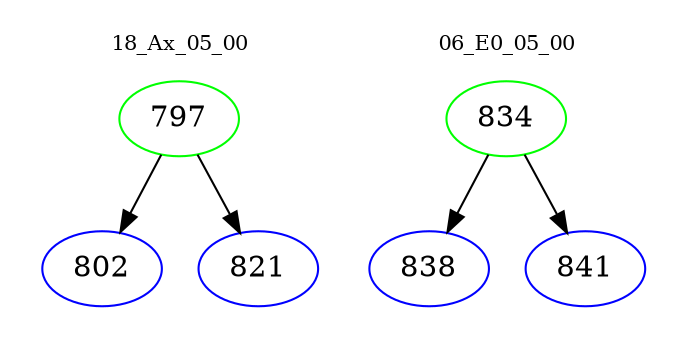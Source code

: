digraph{
subgraph cluster_0 {
color = white
label = "18_Ax_05_00";
fontsize=10;
T0_797 [label="797", color="green"]
T0_797 -> T0_802 [color="black"]
T0_802 [label="802", color="blue"]
T0_797 -> T0_821 [color="black"]
T0_821 [label="821", color="blue"]
}
subgraph cluster_1 {
color = white
label = "06_E0_05_00";
fontsize=10;
T1_834 [label="834", color="green"]
T1_834 -> T1_838 [color="black"]
T1_838 [label="838", color="blue"]
T1_834 -> T1_841 [color="black"]
T1_841 [label="841", color="blue"]
}
}

